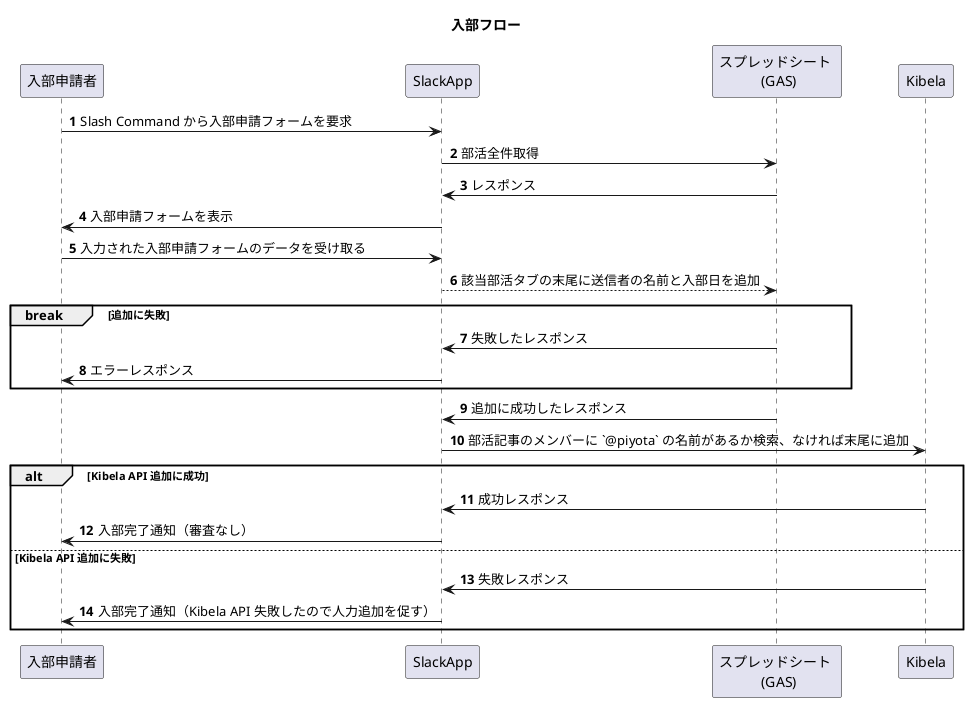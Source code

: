 @startuml

title 入部フロー

autonumber
participant 入部申請者 as entry
participant "SlackApp" as slackap
participant "スプレッドシート \n (GAS)" as gas
participant Kibela as kibela

entry -> slackap: Slash Command から入部申請フォームを要求
slackap -> gas: 部活全件取得
gas -> slackap: レスポンス
slackap -> entry: 入部申請フォームを表示
entry -> slackap: 入力された入部申請フォームのデータを受け取る
slackap --> gas: 該当部活タブの末尾に送信者の名前と入部日を追加


break  追加に失敗
  gas -> slackap: 失敗したレスポンス
  slackap -> entry: エラーレスポンス
end

gas -> slackap: 追加に成功したレスポンス
slackap -> kibela: 部活記事のメンバーに `@piyota` の名前があるか検索、なければ末尾に追加

alt Kibela API 追加に成功
  kibela -> slackap: 成功レスポンス
  slackap -> entry: 入部完了通知（審査なし）
else Kibela API 追加に失敗
  kibela -> slackap: 失敗レスポンス
  slackap -> entry: 入部完了通知（Kibela API 失敗したので人力追加を促す）
end

@enduml
